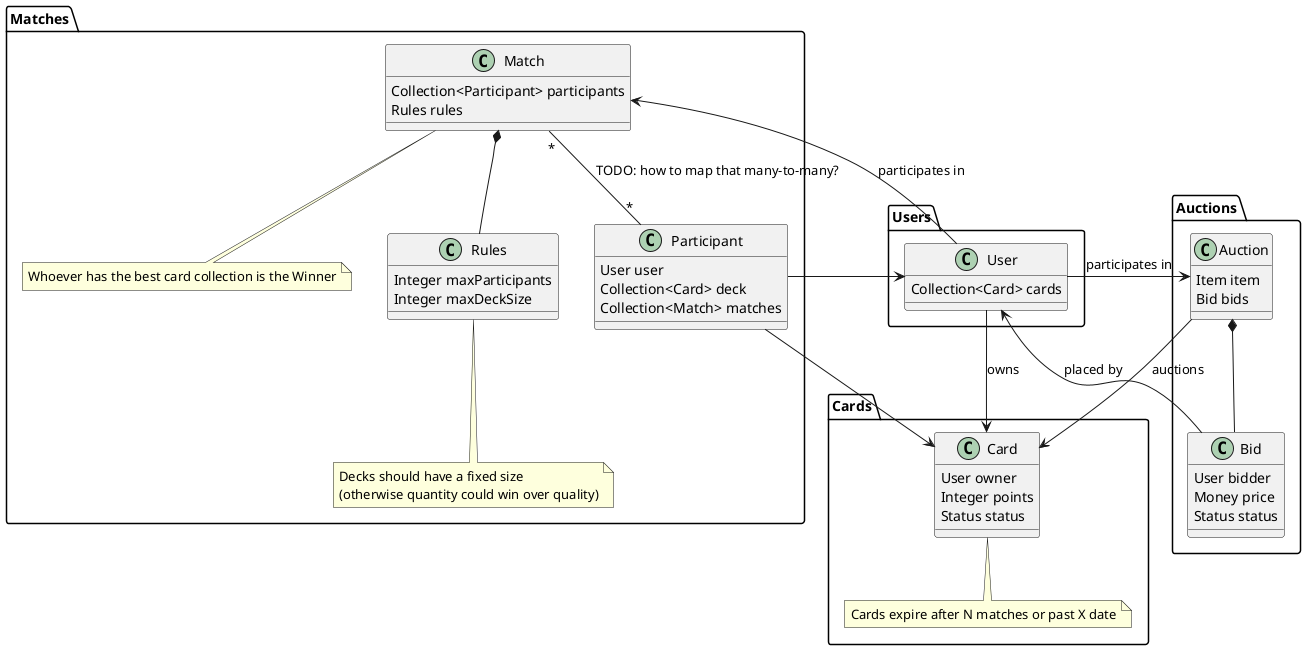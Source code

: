 @startuml Bounded Contexts

package Cards {
  class Card {
    User owner
    Integer points
    Status status
  }

  note bottom of Card
  Cards expire after N matches or past X date
  end note
}

package Matches {
  class Match {
    Collection<Participant> participants
    Rules rules
  }

  class Rules {
    Integer maxParticipants
    Integer maxDeckSize
  }

  class Participant {
    User user
    Collection<Card> deck
    Collection<Match> matches
  }

  note bottom of Match
  Whoever has the best card collection is the Winner
  end note

  note bottom of Rules
  Decks should have a fixed size
  (otherwise quantity could win over quality)
  end note
}

package Auctions {
  class Auction {
    Item item
    Bid bids
  }
  
  class Bid {
    User bidder
    Money price
    Status status
  }
}


package Users {
  class User {
    Collection<Card> cards
  }
}

' Users
User --> Card : owns
User --> Match : participates in
User --> Auction : participates in

' Auctions
Auction *-- Bid
Auction --> Card : auctions
Bid --> User : placed by

' Matches
Match *-- Rules
Match "*" -- "*" Participant : TODO: how to map that many-to-many?
Participant --> User
Participant --> Card


@enduml